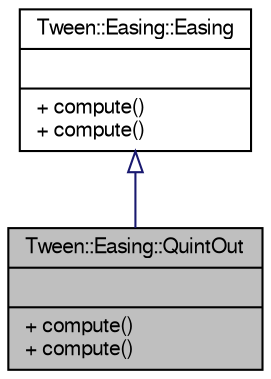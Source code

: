 digraph "Tween::Easing::QuintOut"
{
  bgcolor="transparent";
  edge [fontname="FreeSans",fontsize="10",labelfontname="FreeSans",labelfontsize="10"];
  node [fontname="FreeSans",fontsize="10",shape=record];
  Node1 [label="{Tween::Easing::QuintOut\n||+ compute()\l+ compute()\l}",height=0.2,width=0.4,color="black", fillcolor="grey75", style="filled" fontcolor="black"];
  Node2 -> Node1 [dir="back",color="midnightblue",fontsize="10",style="solid",arrowtail="onormal",fontname="FreeSans"];
  Node2 [label="{Tween::Easing::Easing\n||+ compute()\l+ compute()\l}",height=0.2,width=0.4,color="black",URL="$d2/d1c/classTween_1_1Easing_1_1Easing.html"];
}
